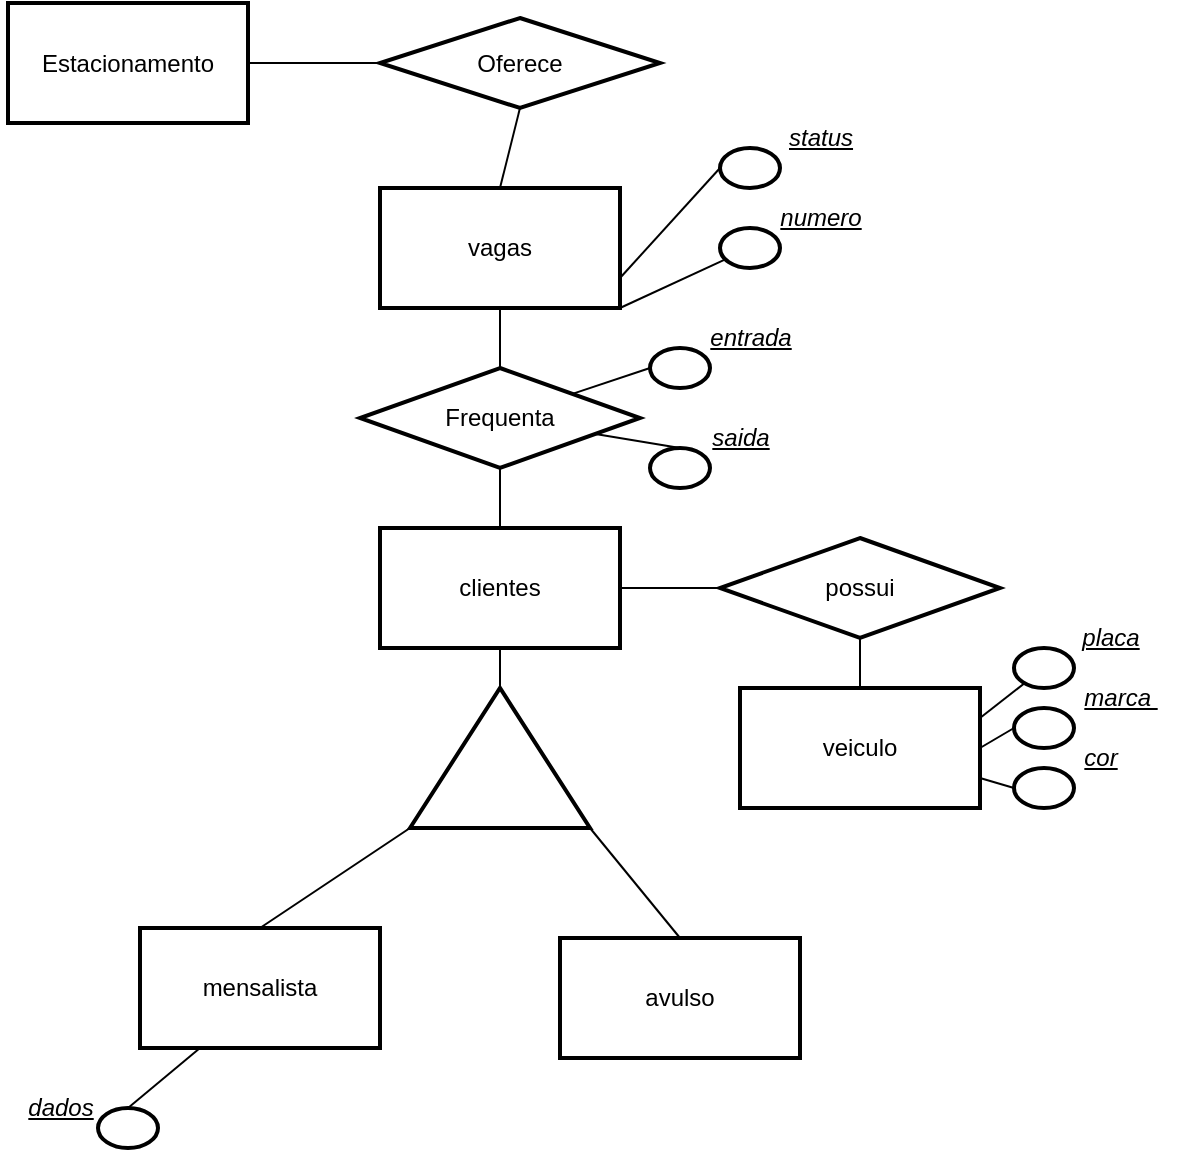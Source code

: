 <mxfile version="20.3.2" type="github">
  <diagram id="lG0qLmFBsMhQ5SfkYtuB" name="Página-1">
    <mxGraphModel dx="868" dy="482" grid="1" gridSize="10" guides="1" tooltips="1" connect="1" arrows="1" fold="1" page="1" pageScale="1" pageWidth="827" pageHeight="1169" math="0" shadow="0">
      <root>
        <mxCell id="0" />
        <mxCell id="1" parent="0" />
        <mxCell id="vnMpCyOTpke9VnWY7G75-46" style="edgeStyle=none;sketch=0;orthogonalLoop=1;jettySize=auto;html=1;exitX=1;exitY=0.5;exitDx=0;exitDy=0;entryX=0;entryY=0.5;entryDx=0;entryDy=0;shadow=0;strokeColor=default;startArrow=none;startFill=0;endArrow=none;endFill=0;" edge="1" parent="1" source="vnMpCyOTpke9VnWY7G75-1" target="vnMpCyOTpke9VnWY7G75-13">
          <mxGeometry relative="1" as="geometry" />
        </mxCell>
        <mxCell id="vnMpCyOTpke9VnWY7G75-1" value="Estacionamento" style="rounded=0;whiteSpace=wrap;html=1;strokeColor=default;strokeWidth=2;" vertex="1" parent="1">
          <mxGeometry x="294" y="117.5" width="120" height="60" as="geometry" />
        </mxCell>
        <mxCell id="vnMpCyOTpke9VnWY7G75-13" value="Oferece" style="rhombus;whiteSpace=wrap;html=1;strokeColor=default;strokeWidth=2;" vertex="1" parent="1">
          <mxGeometry x="480" y="125" width="140" height="45" as="geometry" />
        </mxCell>
        <mxCell id="vnMpCyOTpke9VnWY7G75-20" style="edgeStyle=none;sketch=0;orthogonalLoop=1;jettySize=auto;html=1;exitX=1;exitY=0.75;exitDx=0;exitDy=0;entryX=0;entryY=0.5;entryDx=0;entryDy=0;shadow=0;strokeColor=default;startArrow=none;startFill=0;endArrow=none;endFill=0;" edge="1" parent="1" source="vnMpCyOTpke9VnWY7G75-14" target="vnMpCyOTpke9VnWY7G75-17">
          <mxGeometry relative="1" as="geometry" />
        </mxCell>
        <mxCell id="vnMpCyOTpke9VnWY7G75-24" style="edgeStyle=none;sketch=0;orthogonalLoop=1;jettySize=auto;html=1;exitX=1;exitY=1;exitDx=0;exitDy=0;shadow=0;strokeColor=default;startArrow=none;startFill=0;endArrow=none;endFill=0;" edge="1" parent="1" source="vnMpCyOTpke9VnWY7G75-14" target="vnMpCyOTpke9VnWY7G75-22">
          <mxGeometry relative="1" as="geometry" />
        </mxCell>
        <mxCell id="vnMpCyOTpke9VnWY7G75-47" style="edgeStyle=none;sketch=0;orthogonalLoop=1;jettySize=auto;html=1;exitX=0.5;exitY=0;exitDx=0;exitDy=0;entryX=0.5;entryY=1;entryDx=0;entryDy=0;shadow=0;strokeColor=default;startArrow=none;startFill=0;endArrow=none;endFill=0;" edge="1" parent="1" source="vnMpCyOTpke9VnWY7G75-14" target="vnMpCyOTpke9VnWY7G75-13">
          <mxGeometry relative="1" as="geometry" />
        </mxCell>
        <mxCell id="vnMpCyOTpke9VnWY7G75-52" style="edgeStyle=none;sketch=0;orthogonalLoop=1;jettySize=auto;html=1;exitX=0.5;exitY=1;exitDx=0;exitDy=0;entryX=0.5;entryY=0;entryDx=0;entryDy=0;shadow=0;strokeColor=default;startArrow=none;startFill=0;endArrow=none;endFill=0;" edge="1" parent="1" source="vnMpCyOTpke9VnWY7G75-14" target="vnMpCyOTpke9VnWY7G75-15">
          <mxGeometry relative="1" as="geometry" />
        </mxCell>
        <mxCell id="vnMpCyOTpke9VnWY7G75-14" value="vagas" style="rounded=0;whiteSpace=wrap;html=1;strokeColor=default;strokeWidth=2;" vertex="1" parent="1">
          <mxGeometry x="480" y="210" width="120" height="60" as="geometry" />
        </mxCell>
        <mxCell id="vnMpCyOTpke9VnWY7G75-39" style="edgeStyle=none;sketch=0;orthogonalLoop=1;jettySize=auto;html=1;exitX=0.5;exitY=1;exitDx=0;exitDy=0;entryX=0.5;entryY=0;entryDx=0;entryDy=0;shadow=0;strokeColor=default;startArrow=none;startFill=0;endArrow=none;endFill=0;" edge="1" parent="1" source="vnMpCyOTpke9VnWY7G75-15" target="vnMpCyOTpke9VnWY7G75-25">
          <mxGeometry relative="1" as="geometry" />
        </mxCell>
        <mxCell id="vnMpCyOTpke9VnWY7G75-15" value="Frequenta" style="rhombus;whiteSpace=wrap;html=1;strokeColor=default;strokeWidth=2;" vertex="1" parent="1">
          <mxGeometry x="470" y="300" width="140" height="50" as="geometry" />
        </mxCell>
        <mxCell id="vnMpCyOTpke9VnWY7G75-17" value="" style="ellipse;whiteSpace=wrap;html=1;strokeColor=default;strokeWidth=2;" vertex="1" parent="1">
          <mxGeometry x="650" y="190" width="30" height="20" as="geometry" />
        </mxCell>
        <mxCell id="vnMpCyOTpke9VnWY7G75-18" value="&lt;i&gt;&lt;u&gt;status&lt;/u&gt;&lt;/i&gt;" style="text;html=1;align=center;verticalAlign=middle;resizable=0;points=[];autosize=1;strokeColor=none;fillColor=none;" vertex="1" parent="1">
          <mxGeometry x="670" y="170" width="60" height="30" as="geometry" />
        </mxCell>
        <mxCell id="vnMpCyOTpke9VnWY7G75-22" value="" style="ellipse;whiteSpace=wrap;html=1;strokeColor=default;strokeWidth=2;" vertex="1" parent="1">
          <mxGeometry x="650" y="230" width="30" height="20" as="geometry" />
        </mxCell>
        <mxCell id="vnMpCyOTpke9VnWY7G75-23" value="&lt;i&gt;&lt;u&gt;numero&lt;/u&gt;&lt;/i&gt;" style="text;html=1;align=center;verticalAlign=middle;resizable=0;points=[];autosize=1;strokeColor=none;fillColor=none;" vertex="1" parent="1">
          <mxGeometry x="670" y="210" width="60" height="30" as="geometry" />
        </mxCell>
        <mxCell id="vnMpCyOTpke9VnWY7G75-40" style="edgeStyle=none;sketch=0;orthogonalLoop=1;jettySize=auto;html=1;exitX=1;exitY=0.5;exitDx=0;exitDy=0;entryX=0;entryY=0.5;entryDx=0;entryDy=0;shadow=0;strokeColor=default;startArrow=none;startFill=0;endArrow=none;endFill=0;" edge="1" parent="1" source="vnMpCyOTpke9VnWY7G75-25" target="vnMpCyOTpke9VnWY7G75-33">
          <mxGeometry relative="1" as="geometry" />
        </mxCell>
        <mxCell id="vnMpCyOTpke9VnWY7G75-42" style="edgeStyle=none;sketch=0;orthogonalLoop=1;jettySize=auto;html=1;exitX=0.5;exitY=1;exitDx=0;exitDy=0;entryX=0;entryY=0;entryDx=45;entryDy=0;entryPerimeter=0;shadow=0;strokeColor=default;startArrow=none;startFill=0;endArrow=none;endFill=0;" edge="1" parent="1" source="vnMpCyOTpke9VnWY7G75-25" target="vnMpCyOTpke9VnWY7G75-29">
          <mxGeometry relative="1" as="geometry" />
        </mxCell>
        <mxCell id="vnMpCyOTpke9VnWY7G75-25" value="clientes" style="rounded=0;whiteSpace=wrap;html=1;strokeColor=default;strokeWidth=2;" vertex="1" parent="1">
          <mxGeometry x="480" y="380" width="120" height="60" as="geometry" />
        </mxCell>
        <mxCell id="vnMpCyOTpke9VnWY7G75-29" value="" style="verticalLabelPosition=bottom;verticalAlign=top;html=1;shape=mxgraph.basic.acute_triangle;dx=0.5;strokeColor=default;strokeWidth=2;" vertex="1" parent="1">
          <mxGeometry x="495" y="460" width="90" height="70" as="geometry" />
        </mxCell>
        <mxCell id="vnMpCyOTpke9VnWY7G75-44" style="edgeStyle=none;sketch=0;orthogonalLoop=1;jettySize=auto;html=1;exitX=0.5;exitY=0;exitDx=0;exitDy=0;entryX=0;entryY=1;entryDx=0;entryDy=0;entryPerimeter=0;shadow=0;strokeColor=default;startArrow=none;startFill=0;endArrow=none;endFill=0;" edge="1" parent="1" source="vnMpCyOTpke9VnWY7G75-30" target="vnMpCyOTpke9VnWY7G75-29">
          <mxGeometry relative="1" as="geometry" />
        </mxCell>
        <mxCell id="vnMpCyOTpke9VnWY7G75-62" style="edgeStyle=none;sketch=0;orthogonalLoop=1;jettySize=auto;html=1;exitX=0.25;exitY=1;exitDx=0;exitDy=0;entryX=0.5;entryY=0;entryDx=0;entryDy=0;shadow=0;strokeColor=default;startArrow=none;startFill=0;endArrow=none;endFill=0;" edge="1" parent="1" source="vnMpCyOTpke9VnWY7G75-30" target="vnMpCyOTpke9VnWY7G75-60">
          <mxGeometry relative="1" as="geometry" />
        </mxCell>
        <mxCell id="vnMpCyOTpke9VnWY7G75-30" value="mensalista" style="rounded=0;whiteSpace=wrap;html=1;strokeColor=default;strokeWidth=2;" vertex="1" parent="1">
          <mxGeometry x="360" y="580" width="120" height="60" as="geometry" />
        </mxCell>
        <mxCell id="vnMpCyOTpke9VnWY7G75-43" style="edgeStyle=none;sketch=0;orthogonalLoop=1;jettySize=auto;html=1;exitX=0.5;exitY=0;exitDx=0;exitDy=0;entryX=1;entryY=1;entryDx=0;entryDy=0;entryPerimeter=0;shadow=0;strokeColor=default;startArrow=none;startFill=0;endArrow=none;endFill=0;" edge="1" parent="1" source="vnMpCyOTpke9VnWY7G75-31" target="vnMpCyOTpke9VnWY7G75-29">
          <mxGeometry relative="1" as="geometry" />
        </mxCell>
        <mxCell id="vnMpCyOTpke9VnWY7G75-31" value="avulso" style="rounded=0;whiteSpace=wrap;html=1;strokeColor=default;strokeWidth=2;" vertex="1" parent="1">
          <mxGeometry x="570" y="585" width="120" height="60" as="geometry" />
        </mxCell>
        <mxCell id="vnMpCyOTpke9VnWY7G75-48" style="edgeStyle=none;sketch=0;orthogonalLoop=1;jettySize=auto;html=1;exitX=0.5;exitY=1;exitDx=0;exitDy=0;entryX=0.5;entryY=0;entryDx=0;entryDy=0;shadow=0;strokeColor=default;startArrow=none;startFill=0;endArrow=none;endFill=0;" edge="1" parent="1" source="vnMpCyOTpke9VnWY7G75-33" target="vnMpCyOTpke9VnWY7G75-34">
          <mxGeometry relative="1" as="geometry" />
        </mxCell>
        <mxCell id="vnMpCyOTpke9VnWY7G75-33" value="possui" style="rhombus;whiteSpace=wrap;html=1;strokeColor=default;strokeWidth=2;" vertex="1" parent="1">
          <mxGeometry x="650" y="385" width="140" height="50" as="geometry" />
        </mxCell>
        <mxCell id="vnMpCyOTpke9VnWY7G75-49" style="edgeStyle=none;sketch=0;orthogonalLoop=1;jettySize=auto;html=1;exitX=1;exitY=0.25;exitDx=0;exitDy=0;shadow=0;strokeColor=default;startArrow=none;startFill=0;endArrow=none;endFill=0;" edge="1" parent="1" source="vnMpCyOTpke9VnWY7G75-34" target="vnMpCyOTpke9VnWY7G75-35">
          <mxGeometry relative="1" as="geometry" />
        </mxCell>
        <mxCell id="vnMpCyOTpke9VnWY7G75-34" value="veiculo" style="rounded=0;whiteSpace=wrap;html=1;strokeColor=default;strokeWidth=2;" vertex="1" parent="1">
          <mxGeometry x="660" y="460" width="120" height="60" as="geometry" />
        </mxCell>
        <mxCell id="vnMpCyOTpke9VnWY7G75-35" value="" style="ellipse;whiteSpace=wrap;html=1;strokeColor=default;strokeWidth=2;" vertex="1" parent="1">
          <mxGeometry x="797" y="440" width="30" height="20" as="geometry" />
        </mxCell>
        <mxCell id="vnMpCyOTpke9VnWY7G75-53" value="&lt;u&gt;&lt;i&gt;placa&lt;/i&gt;&lt;/u&gt;" style="text;html=1;align=center;verticalAlign=middle;resizable=0;points=[];autosize=1;strokeColor=none;fillColor=none;" vertex="1" parent="1">
          <mxGeometry x="820" y="420" width="50" height="30" as="geometry" />
        </mxCell>
        <mxCell id="vnMpCyOTpke9VnWY7G75-58" style="edgeStyle=none;sketch=0;orthogonalLoop=1;jettySize=auto;html=1;exitX=0;exitY=0.5;exitDx=0;exitDy=0;entryX=1;entryY=0.5;entryDx=0;entryDy=0;shadow=0;strokeColor=default;startArrow=none;startFill=0;endArrow=none;endFill=0;" edge="1" parent="1" source="vnMpCyOTpke9VnWY7G75-54" target="vnMpCyOTpke9VnWY7G75-34">
          <mxGeometry relative="1" as="geometry" />
        </mxCell>
        <mxCell id="vnMpCyOTpke9VnWY7G75-54" value="" style="ellipse;whiteSpace=wrap;html=1;strokeColor=default;strokeWidth=2;" vertex="1" parent="1">
          <mxGeometry x="797" y="470" width="30" height="20" as="geometry" />
        </mxCell>
        <mxCell id="vnMpCyOTpke9VnWY7G75-59" style="edgeStyle=none;sketch=0;orthogonalLoop=1;jettySize=auto;html=1;exitX=0;exitY=0.5;exitDx=0;exitDy=0;entryX=1;entryY=0.75;entryDx=0;entryDy=0;shadow=0;strokeColor=default;startArrow=none;startFill=0;endArrow=none;endFill=0;" edge="1" parent="1" source="vnMpCyOTpke9VnWY7G75-55" target="vnMpCyOTpke9VnWY7G75-34">
          <mxGeometry relative="1" as="geometry" />
        </mxCell>
        <mxCell id="vnMpCyOTpke9VnWY7G75-55" value="" style="ellipse;whiteSpace=wrap;html=1;strokeColor=default;strokeWidth=2;" vertex="1" parent="1">
          <mxGeometry x="797" y="500" width="30" height="20" as="geometry" />
        </mxCell>
        <mxCell id="vnMpCyOTpke9VnWY7G75-56" value="&lt;u&gt;&lt;i&gt;marca&amp;nbsp;&lt;/i&gt;&lt;/u&gt;" style="text;html=1;align=center;verticalAlign=middle;resizable=0;points=[];autosize=1;strokeColor=none;fillColor=none;" vertex="1" parent="1">
          <mxGeometry x="820" y="450" width="60" height="30" as="geometry" />
        </mxCell>
        <mxCell id="vnMpCyOTpke9VnWY7G75-57" value="&lt;u&gt;&lt;i&gt;cor&lt;/i&gt;&lt;/u&gt;" style="text;html=1;align=center;verticalAlign=middle;resizable=0;points=[];autosize=1;strokeColor=none;fillColor=none;" vertex="1" parent="1">
          <mxGeometry x="820" y="480" width="40" height="30" as="geometry" />
        </mxCell>
        <mxCell id="vnMpCyOTpke9VnWY7G75-60" value="" style="ellipse;whiteSpace=wrap;html=1;strokeColor=default;strokeWidth=2;" vertex="1" parent="1">
          <mxGeometry x="339" y="670" width="30" height="20" as="geometry" />
        </mxCell>
        <mxCell id="vnMpCyOTpke9VnWY7G75-61" value="&lt;i&gt;&lt;u&gt;dados&lt;/u&gt;&lt;/i&gt;" style="text;html=1;align=center;verticalAlign=middle;resizable=0;points=[];autosize=1;strokeColor=none;fillColor=none;" vertex="1" parent="1">
          <mxGeometry x="290" y="655" width="60" height="30" as="geometry" />
        </mxCell>
        <mxCell id="vnMpCyOTpke9VnWY7G75-68" style="edgeStyle=none;sketch=0;orthogonalLoop=1;jettySize=auto;html=1;exitX=0;exitY=0.5;exitDx=0;exitDy=0;shadow=0;strokeColor=default;startArrow=none;startFill=0;endArrow=none;endFill=0;" edge="1" parent="1" source="vnMpCyOTpke9VnWY7G75-63" target="vnMpCyOTpke9VnWY7G75-15">
          <mxGeometry relative="1" as="geometry" />
        </mxCell>
        <mxCell id="vnMpCyOTpke9VnWY7G75-63" value="" style="ellipse;whiteSpace=wrap;html=1;strokeColor=default;strokeWidth=2;" vertex="1" parent="1">
          <mxGeometry x="615" y="290" width="30" height="20" as="geometry" />
        </mxCell>
        <mxCell id="vnMpCyOTpke9VnWY7G75-64" value="&lt;i&gt;&lt;u&gt;entrada&lt;/u&gt;&lt;/i&gt;" style="text;html=1;align=center;verticalAlign=middle;resizable=0;points=[];autosize=1;strokeColor=none;fillColor=none;" vertex="1" parent="1">
          <mxGeometry x="635" y="270" width="60" height="30" as="geometry" />
        </mxCell>
        <mxCell id="vnMpCyOTpke9VnWY7G75-67" style="edgeStyle=none;sketch=0;orthogonalLoop=1;jettySize=auto;html=1;exitX=0.5;exitY=0;exitDx=0;exitDy=0;shadow=0;strokeColor=default;startArrow=none;startFill=0;endArrow=none;endFill=0;" edge="1" parent="1" source="vnMpCyOTpke9VnWY7G75-65" target="vnMpCyOTpke9VnWY7G75-15">
          <mxGeometry relative="1" as="geometry" />
        </mxCell>
        <mxCell id="vnMpCyOTpke9VnWY7G75-65" value="" style="ellipse;whiteSpace=wrap;html=1;strokeColor=default;strokeWidth=2;" vertex="1" parent="1">
          <mxGeometry x="615" y="340" width="30" height="20" as="geometry" />
        </mxCell>
        <mxCell id="vnMpCyOTpke9VnWY7G75-66" value="&lt;i&gt;&lt;u&gt;saida&lt;/u&gt;&lt;/i&gt;" style="text;html=1;align=center;verticalAlign=middle;resizable=0;points=[];autosize=1;strokeColor=none;fillColor=none;" vertex="1" parent="1">
          <mxGeometry x="635" y="320" width="50" height="30" as="geometry" />
        </mxCell>
      </root>
    </mxGraphModel>
  </diagram>
</mxfile>
